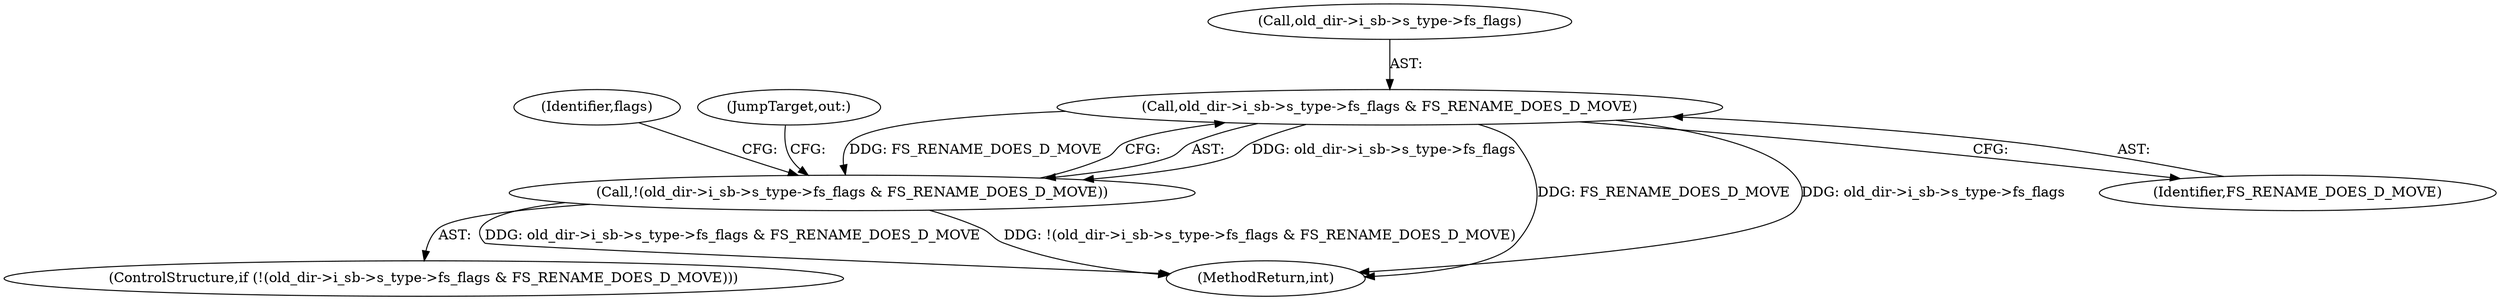 digraph "0_linux_49d31c2f389acfe83417083e1208422b4091cd9e_0@pointer" {
"1000388" [label="(Call,old_dir->i_sb->s_type->fs_flags & FS_RENAME_DOES_D_MOVE)"];
"1000387" [label="(Call,!(old_dir->i_sb->s_type->fs_flags & FS_RENAME_DOES_D_MOVE))"];
"1000468" [label="(MethodReturn,int)"];
"1000389" [label="(Call,old_dir->i_sb->s_type->fs_flags)"];
"1000401" [label="(Identifier,flags)"];
"1000388" [label="(Call,old_dir->i_sb->s_type->fs_flags & FS_RENAME_DOES_D_MOVE)"];
"1000410" [label="(JumpTarget,out:)"];
"1000386" [label="(ControlStructure,if (!(old_dir->i_sb->s_type->fs_flags & FS_RENAME_DOES_D_MOVE)))"];
"1000387" [label="(Call,!(old_dir->i_sb->s_type->fs_flags & FS_RENAME_DOES_D_MOVE))"];
"1000396" [label="(Identifier,FS_RENAME_DOES_D_MOVE)"];
"1000388" -> "1000387"  [label="AST: "];
"1000388" -> "1000396"  [label="CFG: "];
"1000389" -> "1000388"  [label="AST: "];
"1000396" -> "1000388"  [label="AST: "];
"1000387" -> "1000388"  [label="CFG: "];
"1000388" -> "1000468"  [label="DDG: FS_RENAME_DOES_D_MOVE"];
"1000388" -> "1000468"  [label="DDG: old_dir->i_sb->s_type->fs_flags"];
"1000388" -> "1000387"  [label="DDG: old_dir->i_sb->s_type->fs_flags"];
"1000388" -> "1000387"  [label="DDG: FS_RENAME_DOES_D_MOVE"];
"1000387" -> "1000386"  [label="AST: "];
"1000401" -> "1000387"  [label="CFG: "];
"1000410" -> "1000387"  [label="CFG: "];
"1000387" -> "1000468"  [label="DDG: old_dir->i_sb->s_type->fs_flags & FS_RENAME_DOES_D_MOVE"];
"1000387" -> "1000468"  [label="DDG: !(old_dir->i_sb->s_type->fs_flags & FS_RENAME_DOES_D_MOVE)"];
}
